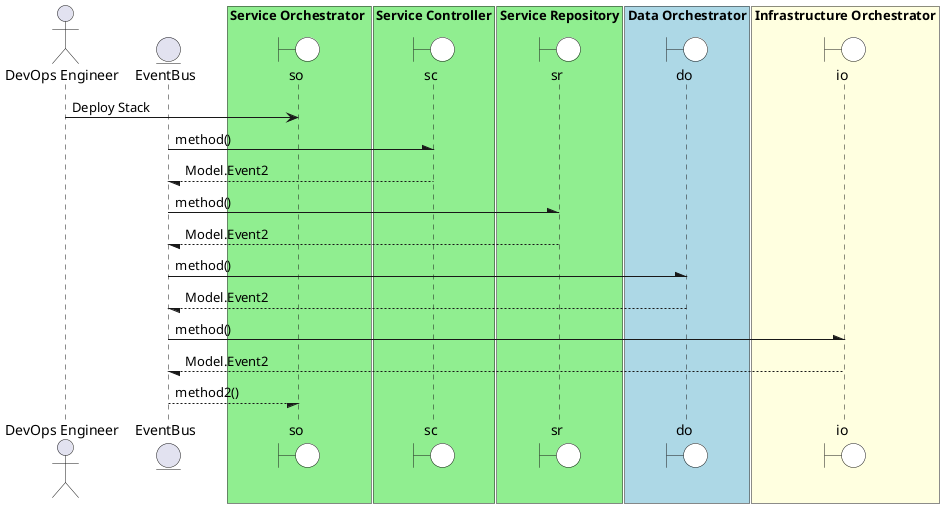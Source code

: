 @startuml

actor "DevOps Engineer"


entity EventBus

box Service Orchestrator #lightgreen
    boundary so #white
end box



"DevOps Engineer" -> so: Deploy Stack



box "Service Controller" #lightgreen
    boundary sc #white
end box
EventBus -\ sc: method()
sc --/ EventBus: Model.Event2
box "Service Repository" #lightgreen
    boundary sr #white
end box
EventBus -\ sr: method()
sr --/ EventBus: Model.Event2
box "Data Orchestrator" #lightblue
    boundary do #white
end box
EventBus -\ do: method()
do --/ EventBus: Model.Event2
box "Infrastructure Orchestrator" #lightyellow
    boundary io #white
end box
EventBus -\ io: method()
io --/ EventBus: Model.Event2

EventBus --/ so : method2()
@enduml
